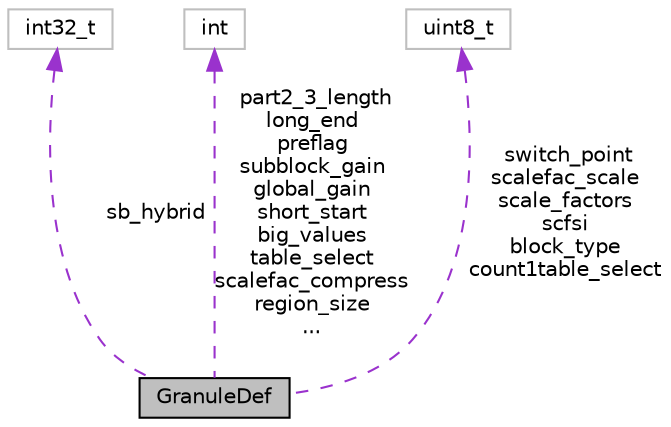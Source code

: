 digraph "GranuleDef"
{
  bgcolor="transparent";
  edge [fontname="Helvetica",fontsize="10",labelfontname="Helvetica",labelfontsize="10"];
  node [fontname="Helvetica",fontsize="10",shape=record];
  Node1 [label="GranuleDef",height=0.2,width=0.4,color="black", fillcolor="grey75", style="filled", fontcolor="black"];
  Node2 -> Node1 [dir="back",color="darkorchid3",fontsize="10",style="dashed",label=" sb_hybrid" ,fontname="Helvetica"];
  Node2 [label="int32_t",height=0.2,width=0.4,color="grey75"];
  Node3 -> Node1 [dir="back",color="darkorchid3",fontsize="10",style="dashed",label=" part2_3_length\nlong_end\npreflag\nsubblock_gain\nglobal_gain\nshort_start\nbig_values\ntable_select\nscalefac_compress\nregion_size\n..." ,fontname="Helvetica"];
  Node3 [label="int",height=0.2,width=0.4,color="grey75"];
  Node4 -> Node1 [dir="back",color="darkorchid3",fontsize="10",style="dashed",label=" switch_point\nscalefac_scale\nscale_factors\nscfsi\nblock_type\ncount1table_select" ,fontname="Helvetica"];
  Node4 [label="uint8_t",height=0.2,width=0.4,color="grey75"];
}
